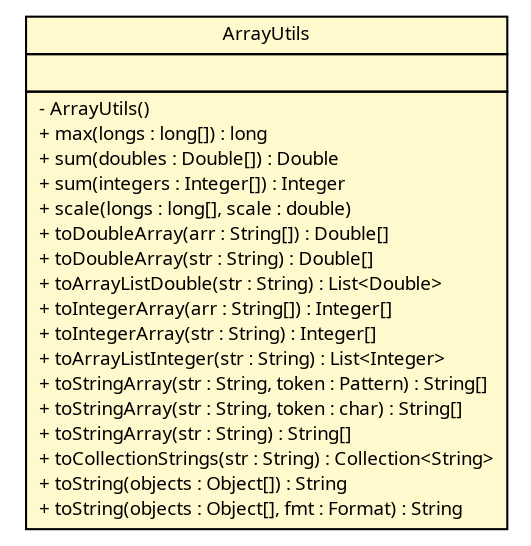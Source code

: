 #!/usr/local/bin/dot
#
# Class diagram 
# Generated by UMLGraph version R5_6 (http://www.umlgraph.org/)
#

digraph G {
	edge [fontname="Trebuchet MS",fontsize=10,labelfontname="Trebuchet MS",labelfontsize=10];
	node [fontname="Trebuchet MS",fontsize=10,shape=plaintext];
	nodesep=0.25;
	ranksep=0.5;
	// broadwick.utils.ArrayUtils
	c5409 [label=<<table title="broadwick.utils.ArrayUtils" border="0" cellborder="1" cellspacing="0" cellpadding="2" port="p" bgcolor="lemonChiffon" href="./ArrayUtils.html">
		<tr><td><table border="0" cellspacing="0" cellpadding="1">
<tr><td align="center" balign="center"><font face="Trebuchet MS"> ArrayUtils </font></td></tr>
		</table></td></tr>
		<tr><td><table border="0" cellspacing="0" cellpadding="1">
<tr><td align="left" balign="left">  </td></tr>
		</table></td></tr>
		<tr><td><table border="0" cellspacing="0" cellpadding="1">
<tr><td align="left" balign="left"> - ArrayUtils() </td></tr>
<tr><td align="left" balign="left"> + max(longs : long[]) : long </td></tr>
<tr><td align="left" balign="left"> + sum(doubles : Double[]) : Double </td></tr>
<tr><td align="left" balign="left"> + sum(integers : Integer[]) : Integer </td></tr>
<tr><td align="left" balign="left"> + scale(longs : long[], scale : double) </td></tr>
<tr><td align="left" balign="left"> + toDoubleArray(arr : String[]) : Double[] </td></tr>
<tr><td align="left" balign="left"> + toDoubleArray(str : String) : Double[] </td></tr>
<tr><td align="left" balign="left"> + toArrayListDouble(str : String) : List&lt;Double&gt; </td></tr>
<tr><td align="left" balign="left"> + toIntegerArray(arr : String[]) : Integer[] </td></tr>
<tr><td align="left" balign="left"> + toIntegerArray(str : String) : Integer[] </td></tr>
<tr><td align="left" balign="left"> + toArrayListInteger(str : String) : List&lt;Integer&gt; </td></tr>
<tr><td align="left" balign="left"> + toStringArray(str : String, token : Pattern) : String[] </td></tr>
<tr><td align="left" balign="left"> + toStringArray(str : String, token : char) : String[] </td></tr>
<tr><td align="left" balign="left"> + toStringArray(str : String) : String[] </td></tr>
<tr><td align="left" balign="left"> + toCollectionStrings(str : String) : Collection&lt;String&gt; </td></tr>
<tr><td align="left" balign="left"> + toString(objects : Object[]) : String </td></tr>
<tr><td align="left" balign="left"> + toString(objects : Object[], fmt : Format) : String </td></tr>
		</table></td></tr>
		</table>>, URL="./ArrayUtils.html", fontname="Trebuchet MS", fontcolor="black", fontsize=9.0];
}

